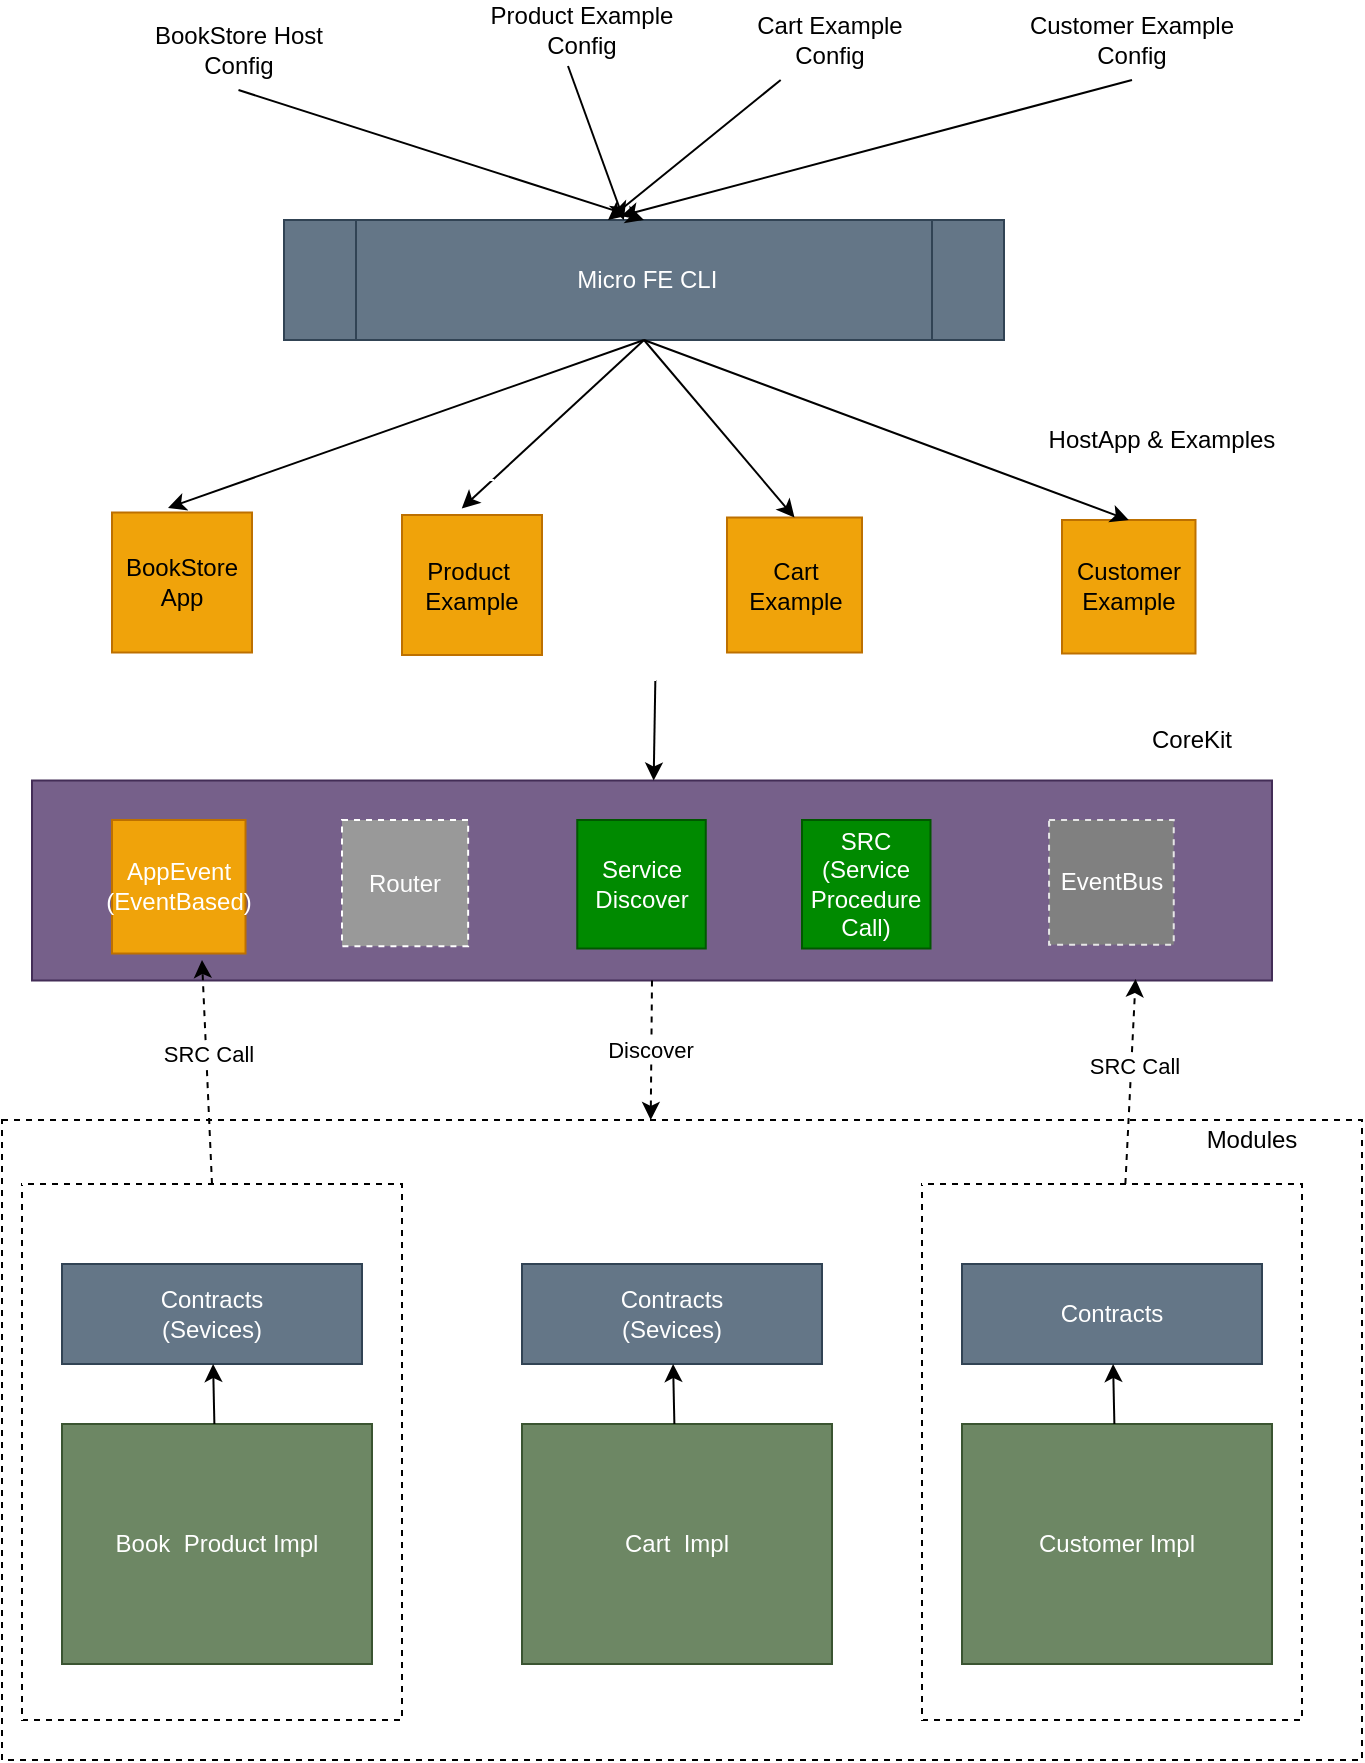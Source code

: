 <mxfile>
    <diagram id="gRkTt9VSqE6bFtGnqSjC" name="Page-1">
        <mxGraphModel dx="820" dy="1877" grid="1" gridSize="10" guides="1" tooltips="1" connect="1" arrows="1" fold="1" page="1" pageScale="1" pageWidth="850" pageHeight="1100" math="0" shadow="0">
            <root>
                <mxCell id="0"/>
                <mxCell id="1" parent="0"/>
                <mxCell id="51" value="" style="rounded=0;whiteSpace=wrap;html=1;fillColor=none;dashed=1;" parent="1" vertex="1">
                    <mxGeometry x="60" y="-440" width="680" height="320" as="geometry"/>
                </mxCell>
                <mxCell id="2" value="" style="rounded=0;whiteSpace=wrap;html=1;strokeColor=#432D57;fillColor=#76608a;fontColor=#ffffff;" parent="1" vertex="1">
                    <mxGeometry x="75" y="-609.75" width="620" height="100" as="geometry"/>
                </mxCell>
                <mxCell id="3" value="&lt;font color=&quot;#ffffff&quot;&gt;AppEvent&lt;br&gt;(EventBased)&lt;br&gt;&lt;/font&gt;" style="whiteSpace=wrap;html=1;aspect=fixed;fillColor=#f0a30a;strokeColor=#BD7000;fontColor=#000000;" parent="1" vertex="1">
                    <mxGeometry x="115" y="-590" width="66.75" height="66.75" as="geometry"/>
                </mxCell>
                <mxCell id="4" value="" style="edgeStyle=none;html=1;entryX=0.427;entryY=-0.047;entryDx=0;entryDy=0;entryPerimeter=0;exitX=0.5;exitY=1;exitDx=0;exitDy=0;" parent="1" source="5" target="15" edge="1">
                    <mxGeometry relative="1" as="geometry">
                        <mxPoint x="410" y="-670" as="targetPoint"/>
                    </mxGeometry>
                </mxCell>
                <mxCell id="5" value="&amp;nbsp;Micro FE CLI" style="shape=process;whiteSpace=wrap;html=1;backgroundOutline=1;fillColor=#647687;strokeColor=#314354;fontColor=#ffffff;" parent="1" vertex="1">
                    <mxGeometry x="201" y="-890" width="360" height="60" as="geometry"/>
                </mxCell>
                <mxCell id="6" value="Product Example&lt;br&gt;Config" style="text;html=1;strokeColor=none;fillColor=none;align=center;verticalAlign=middle;whiteSpace=wrap;rounded=0;" parent="1" vertex="1">
                    <mxGeometry x="300" y="-1000" width="100" height="30" as="geometry"/>
                </mxCell>
                <mxCell id="7" value="" style="endArrow=classic;html=1;exitX=0.5;exitY=1;exitDx=0;exitDy=0;entryX=0.5;entryY=0;entryDx=0;entryDy=0;" parent="1" source="19" target="5" edge="1">
                    <mxGeometry width="50" height="50" relative="1" as="geometry">
                        <mxPoint x="420" y="-960" as="sourcePoint"/>
                        <mxPoint x="410" y="-890" as="targetPoint"/>
                    </mxGeometry>
                </mxCell>
                <mxCell id="8" value="&lt;font color=&quot;#ffffff&quot;&gt;&amp;nbsp;Service&amp;nbsp;&lt;br&gt;Discover&lt;br&gt;&lt;/font&gt;" style="whiteSpace=wrap;html=1;aspect=fixed;fillColor=#008a00;strokeColor=#005700;fontColor=#ffffff;" parent="1" vertex="1">
                    <mxGeometry x="347.63" y="-590" width="64.25" height="64.25" as="geometry"/>
                </mxCell>
                <mxCell id="9" value="&lt;font color=&quot;#ffffff&quot;&gt;SRC&lt;br&gt;(Service Procedure&lt;br&gt;Call)&lt;br&gt;&lt;/font&gt;" style="whiteSpace=wrap;html=1;aspect=fixed;fillColor=#008a00;strokeColor=#005700;fontColor=#ffffff;" parent="1" vertex="1">
                    <mxGeometry x="460" y="-590" width="64.25" height="64.25" as="geometry"/>
                </mxCell>
                <mxCell id="10" value="" style="edgeStyle=none;html=1;" parent="1" source="11" target="2" edge="1">
                    <mxGeometry relative="1" as="geometry"/>
                </mxCell>
                <mxCell id="11" value="" style="rounded=0;whiteSpace=wrap;html=1;strokeColor=#FFFFFF;fillColor=none;fontColor=#ffffff;gradientColor=#ffffff;dashed=1;" parent="1" vertex="1">
                    <mxGeometry x="75" y="-760" width="625" height="100" as="geometry"/>
                </mxCell>
                <mxCell id="12" value="&lt;font color=&quot;#ffffff&quot;&gt;Router&lt;br&gt;&lt;/font&gt;" style="whiteSpace=wrap;html=1;aspect=fixed;fillColor=#999999;strokeColor=#FFFFFF;dashed=1;" parent="1" vertex="1">
                    <mxGeometry x="230" y="-590" width="63.07" height="63.07" as="geometry"/>
                </mxCell>
                <mxCell id="13" value="&lt;font color=&quot;#ffffff&quot;&gt;EventBus&lt;br&gt;&lt;/font&gt;" style="whiteSpace=wrap;html=1;aspect=fixed;fillColor=#808080;strokeColor=#E6E6E6;fontColor=#ffffff;dashed=1;" parent="1" vertex="1">
                    <mxGeometry x="583.53" y="-590" width="62.34" height="62.34" as="geometry"/>
                </mxCell>
                <mxCell id="14" value="BookStore&lt;br&gt;App" style="whiteSpace=wrap;html=1;aspect=fixed;fillColor=#f0a30a;strokeColor=#BD7000;fontColor=#000000;" parent="1" vertex="1">
                    <mxGeometry x="115" y="-743.75" width="70" height="70" as="geometry"/>
                </mxCell>
                <mxCell id="15" value="Product&amp;nbsp;&lt;br&gt;Example" style="whiteSpace=wrap;html=1;aspect=fixed;fillColor=#f0a30a;strokeColor=#BD7000;fontColor=#000000;" parent="1" vertex="1">
                    <mxGeometry x="260" y="-742.5" width="70" height="70" as="geometry"/>
                </mxCell>
                <mxCell id="16" value="Cart&lt;br&gt;Example" style="whiteSpace=wrap;html=1;aspect=fixed;fillColor=#f0a30a;strokeColor=#BD7000;fontColor=#000000;" parent="1" vertex="1">
                    <mxGeometry x="422.5" y="-741.25" width="67.5" height="67.5" as="geometry"/>
                </mxCell>
                <mxCell id="17" value="Customer&lt;br&gt;Example" style="whiteSpace=wrap;html=1;aspect=fixed;fillColor=#f0a30a;strokeColor=#BD7000;fontColor=#000000;" parent="1" vertex="1">
                    <mxGeometry x="590" y="-740" width="66.75" height="66.75" as="geometry"/>
                </mxCell>
                <mxCell id="18" value="HostApp &amp;amp; Examples" style="text;html=1;strokeColor=none;fillColor=none;align=center;verticalAlign=middle;whiteSpace=wrap;rounded=0;" parent="1" vertex="1">
                    <mxGeometry x="580" y="-790" width="120" height="20" as="geometry"/>
                </mxCell>
                <mxCell id="19" value="BookStore Host&lt;br&gt;Config" style="text;html=1;strokeColor=none;fillColor=none;align=center;verticalAlign=middle;whiteSpace=wrap;rounded=0;" parent="1" vertex="1">
                    <mxGeometry x="110" y="-995" width="136.5" height="40" as="geometry"/>
                </mxCell>
                <mxCell id="20" value="" style="endArrow=classic;html=1;entryX=0.4;entryY=-0.033;entryDx=0;entryDy=0;entryPerimeter=0;exitX=0.5;exitY=1;exitDx=0;exitDy=0;" parent="1" source="5" target="14" edge="1">
                    <mxGeometry width="50" height="50" relative="1" as="geometry">
                        <mxPoint x="120" y="-820" as="sourcePoint"/>
                        <mxPoint x="138.99" y="-883" as="targetPoint"/>
                    </mxGeometry>
                </mxCell>
                <mxCell id="21" value="" style="edgeStyle=none;html=1;entryX=0.5;entryY=0;entryDx=0;entryDy=0;exitX=0.5;exitY=1;exitDx=0;exitDy=0;" parent="1" source="5" target="16" edge="1">
                    <mxGeometry relative="1" as="geometry">
                        <mxPoint x="312.025" y="-741.025" as="targetPoint"/>
                        <mxPoint x="390" y="-830" as="sourcePoint"/>
                    </mxGeometry>
                </mxCell>
                <mxCell id="22" value="" style="edgeStyle=none;html=1;entryX=0.5;entryY=0;entryDx=0;entryDy=0;exitX=0.5;exitY=1;exitDx=0;exitDy=0;" parent="1" source="5" target="17" edge="1">
                    <mxGeometry relative="1" as="geometry">
                        <mxPoint x="465.5" y="-737.5" as="targetPoint"/>
                        <mxPoint x="400.275" y="-810" as="sourcePoint"/>
                    </mxGeometry>
                </mxCell>
                <mxCell id="23" value="" style="group;strokeColor=default;" parent="1" vertex="1" connectable="0">
                    <mxGeometry x="70" y="-408" width="190" height="268" as="geometry"/>
                </mxCell>
                <mxCell id="24" value="Book&amp;nbsp; Product&amp;nbsp;" style="rounded=0;whiteSpace=wrap;html=1;verticalAlign=top;fillColor=none;strokeColor=#FFFFFF;fontColor=#ffffff;dashed=1;" parent="23" vertex="1">
                    <mxGeometry width="190" height="268" as="geometry"/>
                </mxCell>
                <mxCell id="25" value="Contracts&lt;br&gt;(Sevices)" style="rounded=0;whiteSpace=wrap;html=1;fillColor=#647687;fontColor=#ffffff;strokeColor=#314354;" parent="23" vertex="1">
                    <mxGeometry x="20" y="40" width="150" height="50" as="geometry"/>
                </mxCell>
                <mxCell id="26" value="Book&amp;nbsp; Product Impl" style="rounded=0;whiteSpace=wrap;html=1;fillColor=#6d8764;strokeColor=#3A5431;fontColor=#ffffff;" parent="23" vertex="1">
                    <mxGeometry x="20" y="120" width="155" height="120" as="geometry"/>
                </mxCell>
                <mxCell id="27" value="" style="edgeStyle=none;html=1;endArrow=none;endFill=0;startArrow=classic;startFill=1;" parent="23" source="25" target="26" edge="1">
                    <mxGeometry relative="1" as="geometry"/>
                </mxCell>
                <mxCell id="28" value="" style="group;strokeColor=default;" parent="1" vertex="1" connectable="0">
                    <mxGeometry x="520" y="-408" width="190" height="268" as="geometry"/>
                </mxCell>
                <mxCell id="29" value="Customer" style="rounded=0;whiteSpace=wrap;html=1;verticalAlign=top;fillColor=none;strokeColor=#FFFFFF;fontColor=#ffffff;dashed=1;" parent="28" vertex="1">
                    <mxGeometry width="190" height="268" as="geometry"/>
                </mxCell>
                <mxCell id="30" value="Contracts" style="rounded=0;whiteSpace=wrap;html=1;fillColor=#647687;fontColor=#ffffff;strokeColor=#314354;" parent="28" vertex="1">
                    <mxGeometry x="20" y="40" width="150" height="50" as="geometry"/>
                </mxCell>
                <mxCell id="31" value="Customer Impl" style="rounded=0;whiteSpace=wrap;html=1;fillColor=#6d8764;strokeColor=#3A5431;fontColor=#ffffff;" parent="28" vertex="1">
                    <mxGeometry x="20" y="120" width="155" height="120" as="geometry"/>
                </mxCell>
                <mxCell id="32" value="" style="edgeStyle=none;html=1;endArrow=none;endFill=0;startArrow=classic;startFill=1;" parent="28" source="30" target="31" edge="1">
                    <mxGeometry relative="1" as="geometry"/>
                </mxCell>
                <mxCell id="33" value="" style="group" parent="1" vertex="1" connectable="0">
                    <mxGeometry x="300" y="-408" width="190" height="268" as="geometry"/>
                </mxCell>
                <mxCell id="34" value="Cart" style="rounded=0;whiteSpace=wrap;html=1;verticalAlign=top;fillColor=none;strokeColor=#FFFFFF;fontColor=#ffffff;" parent="33" vertex="1">
                    <mxGeometry width="190" height="268" as="geometry"/>
                </mxCell>
                <mxCell id="35" value="Contracts&lt;br&gt;(Sevices)" style="rounded=0;whiteSpace=wrap;html=1;fillColor=#647687;fontColor=#ffffff;strokeColor=#314354;" parent="33" vertex="1">
                    <mxGeometry x="20" y="40" width="150" height="50" as="geometry"/>
                </mxCell>
                <mxCell id="36" value="Cart&amp;nbsp; Impl" style="rounded=0;whiteSpace=wrap;html=1;fillColor=#6d8764;strokeColor=#3A5431;fontColor=#ffffff;" parent="33" vertex="1">
                    <mxGeometry x="20" y="120" width="155" height="120" as="geometry"/>
                </mxCell>
                <mxCell id="37" value="" style="edgeStyle=none;html=1;endArrow=none;endFill=0;startArrow=classic;startFill=1;" parent="33" source="35" target="36" edge="1">
                    <mxGeometry relative="1" as="geometry"/>
                </mxCell>
                <mxCell id="38" value="" style="edgeStyle=none;html=1;dashed=1;exitX=0.5;exitY=1;exitDx=0;exitDy=0;entryX=0.477;entryY=0;entryDx=0;entryDy=0;entryPerimeter=0;" parent="1" source="2" target="51" edge="1">
                    <mxGeometry relative="1" as="geometry">
                        <mxPoint x="380" y="-520" as="sourcePoint"/>
                        <mxPoint x="385" y="-440" as="targetPoint"/>
                    </mxGeometry>
                </mxCell>
                <mxCell id="39" value="Discover" style="edgeLabel;html=1;align=center;verticalAlign=middle;resizable=0;points=[];" parent="38" vertex="1" connectable="0">
                    <mxGeometry x="0.001" y="-1" relative="1" as="geometry">
                        <mxPoint as="offset"/>
                    </mxGeometry>
                </mxCell>
                <mxCell id="40" style="edgeStyle=none;html=1;dashed=1;startArrow=none;startFill=0;endArrow=classic;endFill=1;exitX=0.5;exitY=0;exitDx=0;exitDy=0;" parent="1" source="24" edge="1">
                    <mxGeometry relative="1" as="geometry">
                        <mxPoint x="160" y="-520" as="targetPoint"/>
                    </mxGeometry>
                </mxCell>
                <mxCell id="41" value="SRC Call" style="edgeLabel;html=1;align=center;verticalAlign=middle;resizable=0;points=[];" parent="40" vertex="1" connectable="0">
                    <mxGeometry x="0.158" y="-1" relative="1" as="geometry">
                        <mxPoint as="offset"/>
                    </mxGeometry>
                </mxCell>
                <mxCell id="42" style="edgeStyle=none;html=1;dashed=1;startArrow=none;startFill=0;endArrow=classic;endFill=1;entryX=0.89;entryY=0.993;entryDx=0;entryDy=0;entryPerimeter=0;" parent="1" source="29" target="2" edge="1">
                    <mxGeometry relative="1" as="geometry">
                        <mxPoint x="175" y="-398" as="sourcePoint"/>
                        <mxPoint x="170" y="-510" as="targetPoint"/>
                    </mxGeometry>
                </mxCell>
                <mxCell id="43" value="SRC Call" style="edgeLabel;html=1;align=center;verticalAlign=middle;resizable=0;points=[];" parent="42" vertex="1" connectable="0">
                    <mxGeometry x="0.158" y="-1" relative="1" as="geometry">
                        <mxPoint as="offset"/>
                    </mxGeometry>
                </mxCell>
                <mxCell id="44" value="Cart Example&lt;br&gt;Config" style="text;html=1;strokeColor=none;fillColor=none;align=center;verticalAlign=middle;whiteSpace=wrap;rounded=0;" parent="1" vertex="1">
                    <mxGeometry x="428" y="-1000" width="92" height="40" as="geometry"/>
                </mxCell>
                <mxCell id="45" value="Customer Example&lt;br&gt;Config" style="text;html=1;strokeColor=none;fillColor=none;align=center;verticalAlign=middle;whiteSpace=wrap;rounded=0;" parent="1" vertex="1">
                    <mxGeometry x="570" y="-1000" width="110" height="40" as="geometry"/>
                </mxCell>
                <mxCell id="46" value="" style="endArrow=classic;html=1;exitX=0.43;exitY=1.1;exitDx=0;exitDy=0;exitPerimeter=0;entryX=0.472;entryY=0;entryDx=0;entryDy=0;entryPerimeter=0;" parent="1" source="6" target="5" edge="1">
                    <mxGeometry width="50" height="50" relative="1" as="geometry">
                        <mxPoint x="156.75" y="-940" as="sourcePoint"/>
                        <mxPoint x="390" y="-890" as="targetPoint"/>
                    </mxGeometry>
                </mxCell>
                <mxCell id="47" value="" style="endArrow=classic;html=1;entryX=0.45;entryY=0;entryDx=0;entryDy=0;entryPerimeter=0;" parent="1" source="44" target="5" edge="1">
                    <mxGeometry width="50" height="50" relative="1" as="geometry">
                        <mxPoint x="333" y="-947" as="sourcePoint"/>
                        <mxPoint x="393.093" y="-880" as="targetPoint"/>
                    </mxGeometry>
                </mxCell>
                <mxCell id="48" value="" style="endArrow=classic;html=1;entryX=0.468;entryY=-0.033;entryDx=0;entryDy=0;entryPerimeter=0;exitX=0.5;exitY=1;exitDx=0;exitDy=0;" parent="1" source="45" target="5" edge="1">
                    <mxGeometry width="50" height="50" relative="1" as="geometry">
                        <mxPoint x="465.333" y="-950" as="sourcePoint"/>
                        <mxPoint x="400" y="-880" as="targetPoint"/>
                    </mxGeometry>
                </mxCell>
                <mxCell id="49" value="CoreKit" style="text;html=1;strokeColor=none;fillColor=none;align=center;verticalAlign=middle;whiteSpace=wrap;rounded=0;" parent="1" vertex="1">
                    <mxGeometry x="600" y="-640" width="110" height="20" as="geometry"/>
                </mxCell>
                <mxCell id="50" value="Modules" style="text;html=1;strokeColor=none;fillColor=none;align=center;verticalAlign=middle;whiteSpace=wrap;rounded=0;" parent="1" vertex="1">
                    <mxGeometry x="630" y="-440" width="110" height="20" as="geometry"/>
                </mxCell>
            </root>
        </mxGraphModel>
    </diagram>
</mxfile>